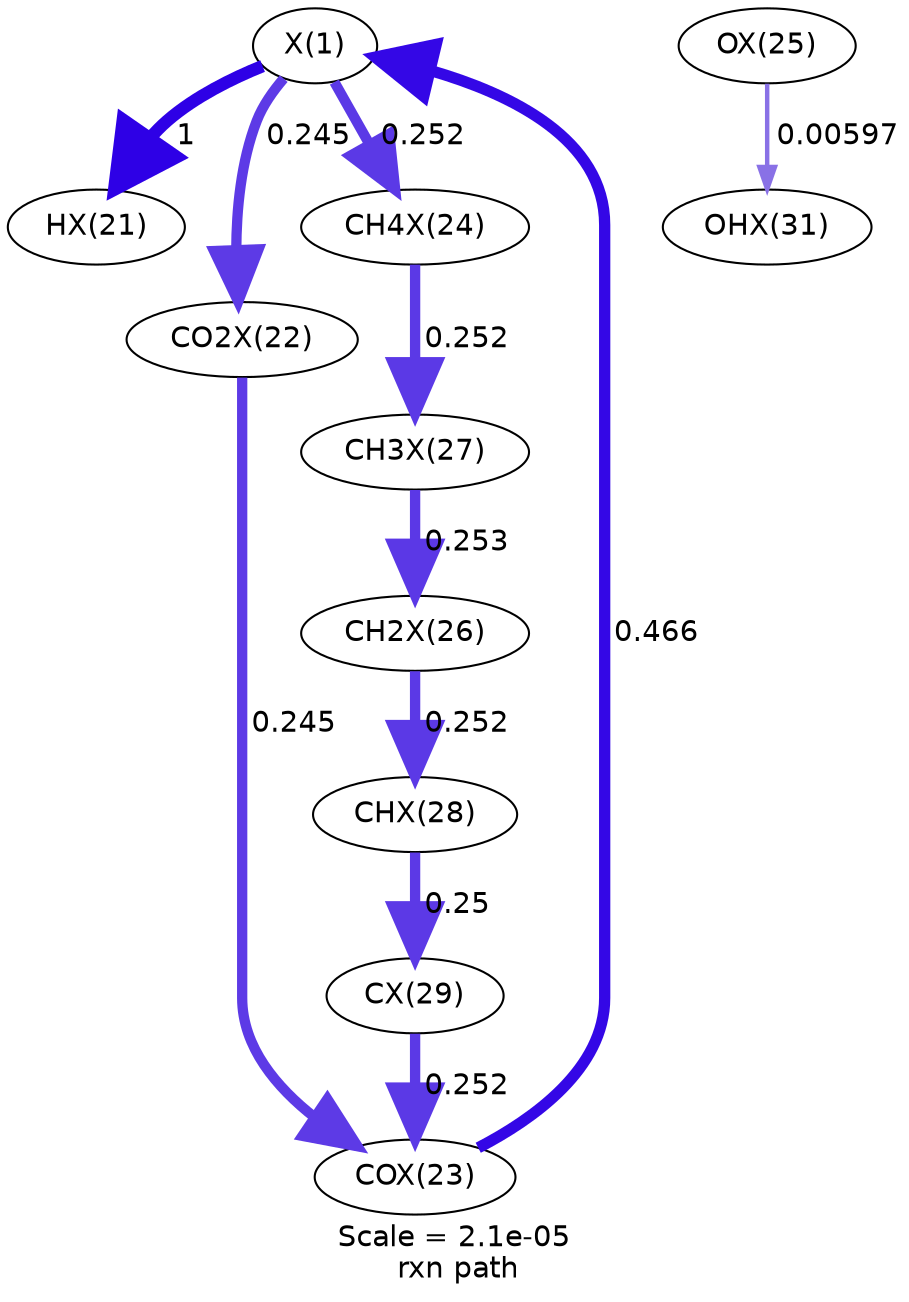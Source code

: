 digraph reaction_paths {
center=1;
s0 -> s1[fontname="Helvetica", penwidth=6, arrowsize=3, color="0.7, 1.5, 0.9"
, label=" 1"];
s0 -> s2[fontname="Helvetica", penwidth=4.94, arrowsize=2.47, color="0.7, 0.745, 0.9"
, label=" 0.245"];
s3 -> s0[fontname="Helvetica", penwidth=5.42, arrowsize=2.71, color="0.7, 0.966, 0.9"
, label=" 0.466"];
s0 -> s4[fontname="Helvetica", penwidth=4.96, arrowsize=2.48, color="0.7, 0.752, 0.9"
, label=" 0.252"];
s2 -> s3[fontname="Helvetica", penwidth=4.94, arrowsize=2.47, color="0.7, 0.745, 0.9"
, label=" 0.245"];
s9 -> s3[fontname="Helvetica", penwidth=4.96, arrowsize=2.48, color="0.7, 0.752, 0.9"
, label=" 0.252"];
s5 -> s11[fontname="Helvetica", penwidth=2.13, arrowsize=1.07, color="0.7, 0.506, 0.9"
, label=" 0.00597"];
s7 -> s6[fontname="Helvetica", penwidth=4.96, arrowsize=2.48, color="0.7, 0.753, 0.9"
, label=" 0.253"];
s6 -> s8[fontname="Helvetica", penwidth=4.96, arrowsize=2.48, color="0.7, 0.752, 0.9"
, label=" 0.252"];
s4 -> s7[fontname="Helvetica", penwidth=4.96, arrowsize=2.48, color="0.7, 0.752, 0.9"
, label=" 0.252"];
s8 -> s9[fontname="Helvetica", penwidth=4.95, arrowsize=2.48, color="0.7, 0.75, 0.9"
, label=" 0.25"];
s0 [ fontname="Helvetica", label="X(1)"];
s1 [ fontname="Helvetica", label="HX(21)"];
s2 [ fontname="Helvetica", label="CO2X(22)"];
s3 [ fontname="Helvetica", label="COX(23)"];
s4 [ fontname="Helvetica", label="CH4X(24)"];
s5 [ fontname="Helvetica", label="OX(25)"];
s6 [ fontname="Helvetica", label="CH2X(26)"];
s7 [ fontname="Helvetica", label="CH3X(27)"];
s8 [ fontname="Helvetica", label="CHX(28)"];
s9 [ fontname="Helvetica", label="CX(29)"];
s11 [ fontname="Helvetica", label="OHX(31)"];
 label = "Scale = 2.1e-05\l rxn path";
 fontname = "Helvetica";
}
